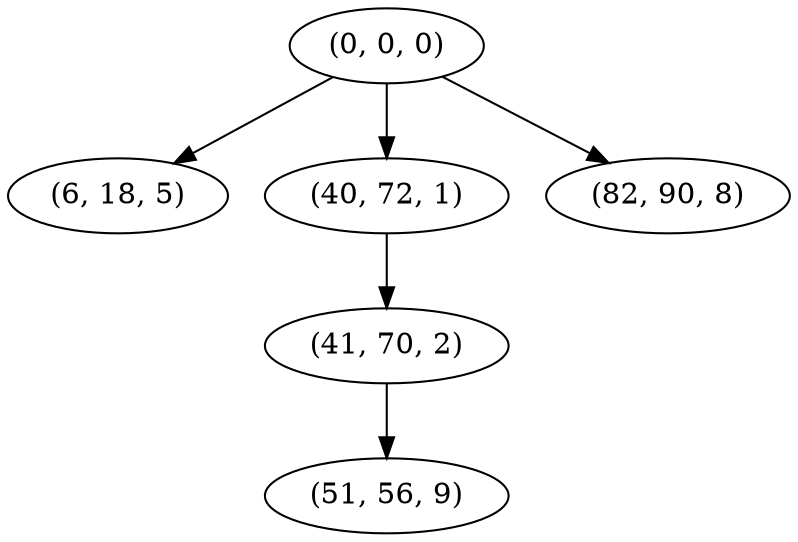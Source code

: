 digraph tree {
    "(0, 0, 0)";
    "(6, 18, 5)";
    "(40, 72, 1)";
    "(41, 70, 2)";
    "(51, 56, 9)";
    "(82, 90, 8)";
    "(0, 0, 0)" -> "(6, 18, 5)";
    "(0, 0, 0)" -> "(40, 72, 1)";
    "(0, 0, 0)" -> "(82, 90, 8)";
    "(40, 72, 1)" -> "(41, 70, 2)";
    "(41, 70, 2)" -> "(51, 56, 9)";
}
